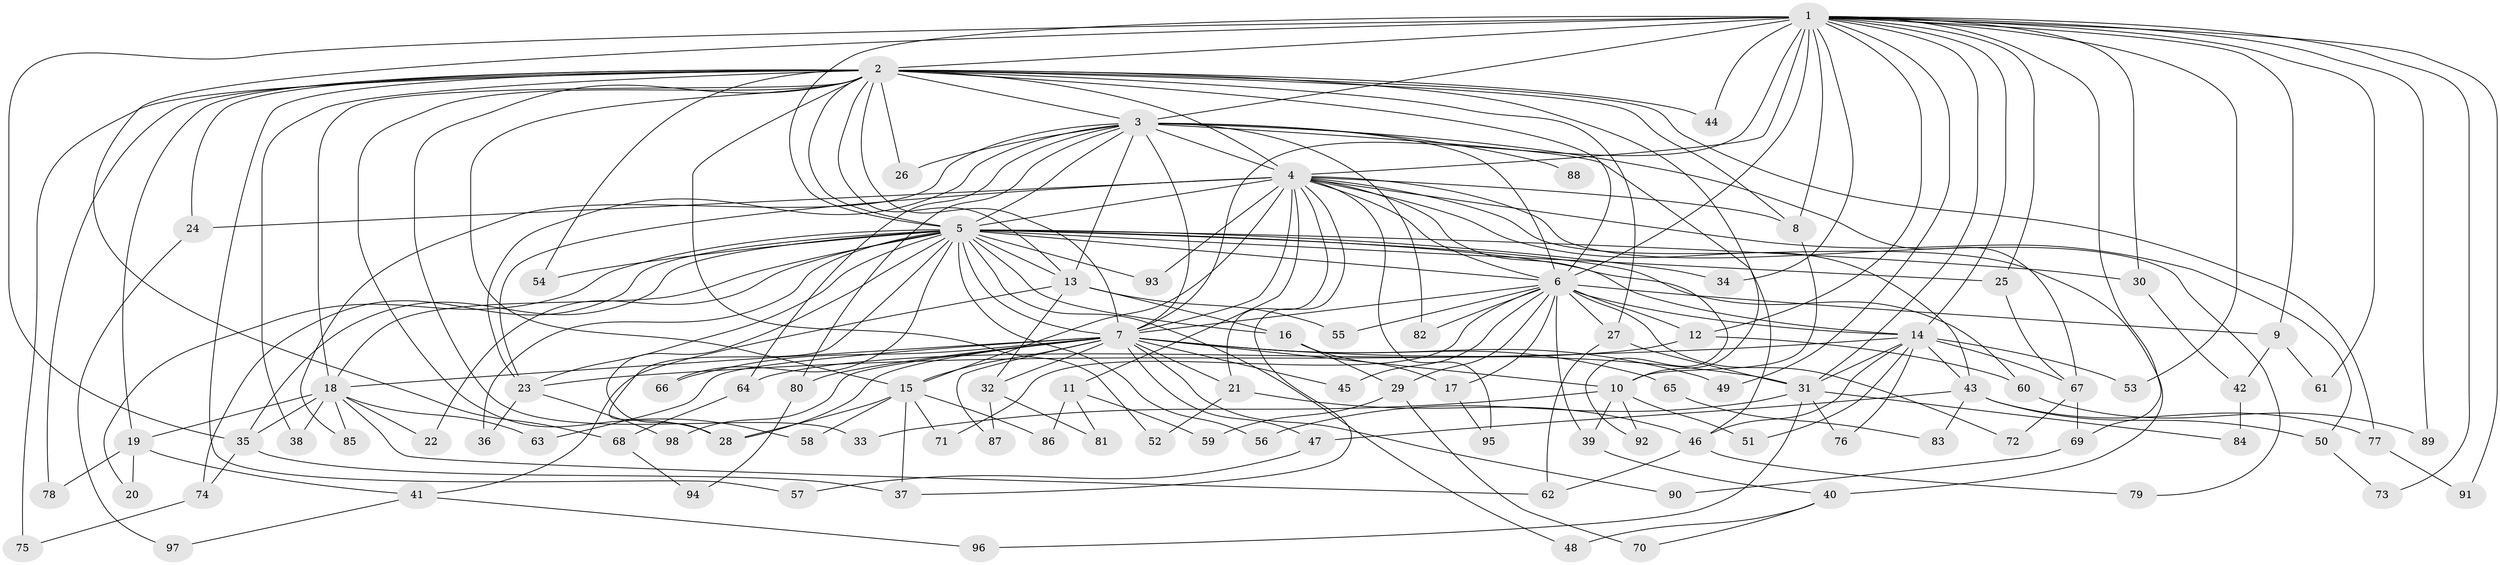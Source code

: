 // original degree distribution, {21: 0.014388489208633094, 20: 0.007194244604316547, 28: 0.007194244604316547, 16: 0.007194244604316547, 19: 0.007194244604316547, 34: 0.007194244604316547, 24: 0.007194244604316547, 31: 0.007194244604316547, 18: 0.007194244604316547, 5: 0.04316546762589928, 4: 0.11510791366906475, 6: 0.02877697841726619, 11: 0.007194244604316547, 3: 0.2158273381294964, 2: 0.5035971223021583, 8: 0.007194244604316547, 7: 0.007194244604316547}
// Generated by graph-tools (version 1.1) at 2025/50/03/04/25 22:50:00]
// undirected, 98 vertices, 217 edges
graph export_dot {
  node [color=gray90,style=filled];
  1;
  2;
  3;
  4;
  5;
  6;
  7;
  8;
  9;
  10;
  11;
  12;
  13;
  14;
  15;
  16;
  17;
  18;
  19;
  20;
  21;
  22;
  23;
  24;
  25;
  26;
  27;
  28;
  29;
  30;
  31;
  32;
  33;
  34;
  35;
  36;
  37;
  38;
  39;
  40;
  41;
  42;
  43;
  44;
  45;
  46;
  47;
  48;
  49;
  50;
  51;
  52;
  53;
  54;
  55;
  56;
  57;
  58;
  59;
  60;
  61;
  62;
  63;
  64;
  65;
  66;
  67;
  68;
  69;
  70;
  71;
  72;
  73;
  74;
  75;
  76;
  77;
  78;
  79;
  80;
  81;
  82;
  83;
  84;
  85;
  86;
  87;
  88;
  89;
  90;
  91;
  92;
  93;
  94;
  95;
  96;
  97;
  98;
  1 -- 2 [weight=4.0];
  1 -- 3 [weight=4.0];
  1 -- 4 [weight=2.0];
  1 -- 5 [weight=2.0];
  1 -- 6 [weight=2.0];
  1 -- 7 [weight=2.0];
  1 -- 8 [weight=1.0];
  1 -- 9 [weight=1.0];
  1 -- 12 [weight=1.0];
  1 -- 14 [weight=1.0];
  1 -- 25 [weight=2.0];
  1 -- 30 [weight=1.0];
  1 -- 31 [weight=1.0];
  1 -- 34 [weight=1.0];
  1 -- 35 [weight=1.0];
  1 -- 44 [weight=1.0];
  1 -- 49 [weight=1.0];
  1 -- 53 [weight=1.0];
  1 -- 61 [weight=1.0];
  1 -- 68 [weight=1.0];
  1 -- 69 [weight=1.0];
  1 -- 73 [weight=1.0];
  1 -- 89 [weight=1.0];
  1 -- 91 [weight=1.0];
  2 -- 3 [weight=4.0];
  2 -- 4 [weight=2.0];
  2 -- 5 [weight=2.0];
  2 -- 6 [weight=2.0];
  2 -- 7 [weight=2.0];
  2 -- 8 [weight=1.0];
  2 -- 10 [weight=1.0];
  2 -- 13 [weight=1.0];
  2 -- 15 [weight=1.0];
  2 -- 18 [weight=1.0];
  2 -- 19 [weight=1.0];
  2 -- 24 [weight=1.0];
  2 -- 26 [weight=1.0];
  2 -- 27 [weight=1.0];
  2 -- 28 [weight=1.0];
  2 -- 33 [weight=1.0];
  2 -- 38 [weight=2.0];
  2 -- 44 [weight=1.0];
  2 -- 52 [weight=1.0];
  2 -- 54 [weight=1.0];
  2 -- 57 [weight=1.0];
  2 -- 75 [weight=1.0];
  2 -- 77 [weight=1.0];
  2 -- 78 [weight=1.0];
  3 -- 4 [weight=2.0];
  3 -- 5 [weight=2.0];
  3 -- 6 [weight=2.0];
  3 -- 7 [weight=2.0];
  3 -- 13 [weight=3.0];
  3 -- 23 [weight=2.0];
  3 -- 26 [weight=1.0];
  3 -- 46 [weight=1.0];
  3 -- 64 [weight=1.0];
  3 -- 67 [weight=2.0];
  3 -- 80 [weight=1.0];
  3 -- 82 [weight=1.0];
  3 -- 85 [weight=1.0];
  3 -- 88 [weight=1.0];
  4 -- 5 [weight=3.0];
  4 -- 6 [weight=2.0];
  4 -- 7 [weight=3.0];
  4 -- 8 [weight=1.0];
  4 -- 11 [weight=1.0];
  4 -- 15 [weight=1.0];
  4 -- 21 [weight=1.0];
  4 -- 23 [weight=1.0];
  4 -- 24 [weight=1.0];
  4 -- 37 [weight=1.0];
  4 -- 40 [weight=1.0];
  4 -- 43 [weight=1.0];
  4 -- 50 [weight=1.0];
  4 -- 79 [weight=1.0];
  4 -- 92 [weight=1.0];
  4 -- 93 [weight=1.0];
  4 -- 95 [weight=1.0];
  5 -- 6 [weight=1.0];
  5 -- 7 [weight=3.0];
  5 -- 13 [weight=1.0];
  5 -- 14 [weight=2.0];
  5 -- 16 [weight=1.0];
  5 -- 18 [weight=1.0];
  5 -- 20 [weight=1.0];
  5 -- 22 [weight=1.0];
  5 -- 23 [weight=1.0];
  5 -- 25 [weight=1.0];
  5 -- 28 [weight=1.0];
  5 -- 30 [weight=1.0];
  5 -- 34 [weight=1.0];
  5 -- 35 [weight=1.0];
  5 -- 36 [weight=1.0];
  5 -- 48 [weight=1.0];
  5 -- 54 [weight=1.0];
  5 -- 56 [weight=1.0];
  5 -- 58 [weight=1.0];
  5 -- 60 [weight=1.0];
  5 -- 66 [weight=1.0];
  5 -- 74 [weight=1.0];
  5 -- 93 [weight=1.0];
  6 -- 7 [weight=1.0];
  6 -- 9 [weight=1.0];
  6 -- 12 [weight=2.0];
  6 -- 14 [weight=1.0];
  6 -- 17 [weight=1.0];
  6 -- 27 [weight=1.0];
  6 -- 29 [weight=1.0];
  6 -- 39 [weight=1.0];
  6 -- 45 [weight=1.0];
  6 -- 55 [weight=1.0];
  6 -- 71 [weight=1.0];
  6 -- 72 [weight=1.0];
  6 -- 82 [weight=1.0];
  7 -- 10 [weight=1.0];
  7 -- 15 [weight=1.0];
  7 -- 18 [weight=2.0];
  7 -- 21 [weight=1.0];
  7 -- 28 [weight=1.0];
  7 -- 31 [weight=1.0];
  7 -- 32 [weight=1.0];
  7 -- 45 [weight=1.0];
  7 -- 47 [weight=1.0];
  7 -- 49 [weight=1.0];
  7 -- 63 [weight=1.0];
  7 -- 65 [weight=1.0];
  7 -- 66 [weight=1.0];
  7 -- 80 [weight=1.0];
  7 -- 87 [weight=1.0];
  7 -- 90 [weight=1.0];
  7 -- 98 [weight=1.0];
  8 -- 10 [weight=2.0];
  9 -- 42 [weight=1.0];
  9 -- 61 [weight=1.0];
  10 -- 33 [weight=1.0];
  10 -- 39 [weight=1.0];
  10 -- 51 [weight=1.0];
  10 -- 92 [weight=1.0];
  11 -- 59 [weight=1.0];
  11 -- 81 [weight=1.0];
  11 -- 86 [weight=1.0];
  12 -- 60 [weight=1.0];
  12 -- 64 [weight=1.0];
  13 -- 16 [weight=1.0];
  13 -- 32 [weight=1.0];
  13 -- 41 [weight=1.0];
  13 -- 55 [weight=1.0];
  14 -- 23 [weight=1.0];
  14 -- 31 [weight=1.0];
  14 -- 43 [weight=1.0];
  14 -- 46 [weight=1.0];
  14 -- 51 [weight=1.0];
  14 -- 53 [weight=1.0];
  14 -- 67 [weight=1.0];
  14 -- 76 [weight=1.0];
  15 -- 28 [weight=1.0];
  15 -- 37 [weight=1.0];
  15 -- 58 [weight=1.0];
  15 -- 71 [weight=1.0];
  15 -- 86 [weight=1.0];
  16 -- 17 [weight=1.0];
  16 -- 29 [weight=1.0];
  17 -- 95 [weight=1.0];
  18 -- 19 [weight=1.0];
  18 -- 22 [weight=1.0];
  18 -- 35 [weight=1.0];
  18 -- 38 [weight=1.0];
  18 -- 62 [weight=1.0];
  18 -- 63 [weight=1.0];
  18 -- 85 [weight=1.0];
  19 -- 20 [weight=1.0];
  19 -- 41 [weight=1.0];
  19 -- 78 [weight=1.0];
  21 -- 46 [weight=1.0];
  21 -- 52 [weight=1.0];
  23 -- 36 [weight=1.0];
  23 -- 98 [weight=1.0];
  24 -- 97 [weight=1.0];
  25 -- 67 [weight=1.0];
  27 -- 31 [weight=1.0];
  27 -- 62 [weight=1.0];
  29 -- 59 [weight=1.0];
  29 -- 70 [weight=1.0];
  30 -- 42 [weight=1.0];
  31 -- 56 [weight=1.0];
  31 -- 76 [weight=1.0];
  31 -- 84 [weight=1.0];
  31 -- 96 [weight=1.0];
  32 -- 81 [weight=1.0];
  32 -- 87 [weight=1.0];
  35 -- 37 [weight=1.0];
  35 -- 74 [weight=1.0];
  39 -- 40 [weight=1.0];
  40 -- 48 [weight=1.0];
  40 -- 70 [weight=1.0];
  41 -- 96 [weight=1.0];
  41 -- 97 [weight=1.0];
  42 -- 84 [weight=1.0];
  43 -- 47 [weight=1.0];
  43 -- 50 [weight=1.0];
  43 -- 77 [weight=1.0];
  43 -- 83 [weight=1.0];
  46 -- 62 [weight=1.0];
  46 -- 79 [weight=1.0];
  47 -- 57 [weight=1.0];
  50 -- 73 [weight=1.0];
  60 -- 89 [weight=1.0];
  64 -- 68 [weight=1.0];
  65 -- 83 [weight=1.0];
  67 -- 69 [weight=1.0];
  67 -- 72 [weight=1.0];
  68 -- 94 [weight=1.0];
  69 -- 90 [weight=1.0];
  74 -- 75 [weight=1.0];
  77 -- 91 [weight=1.0];
  80 -- 94 [weight=1.0];
}
